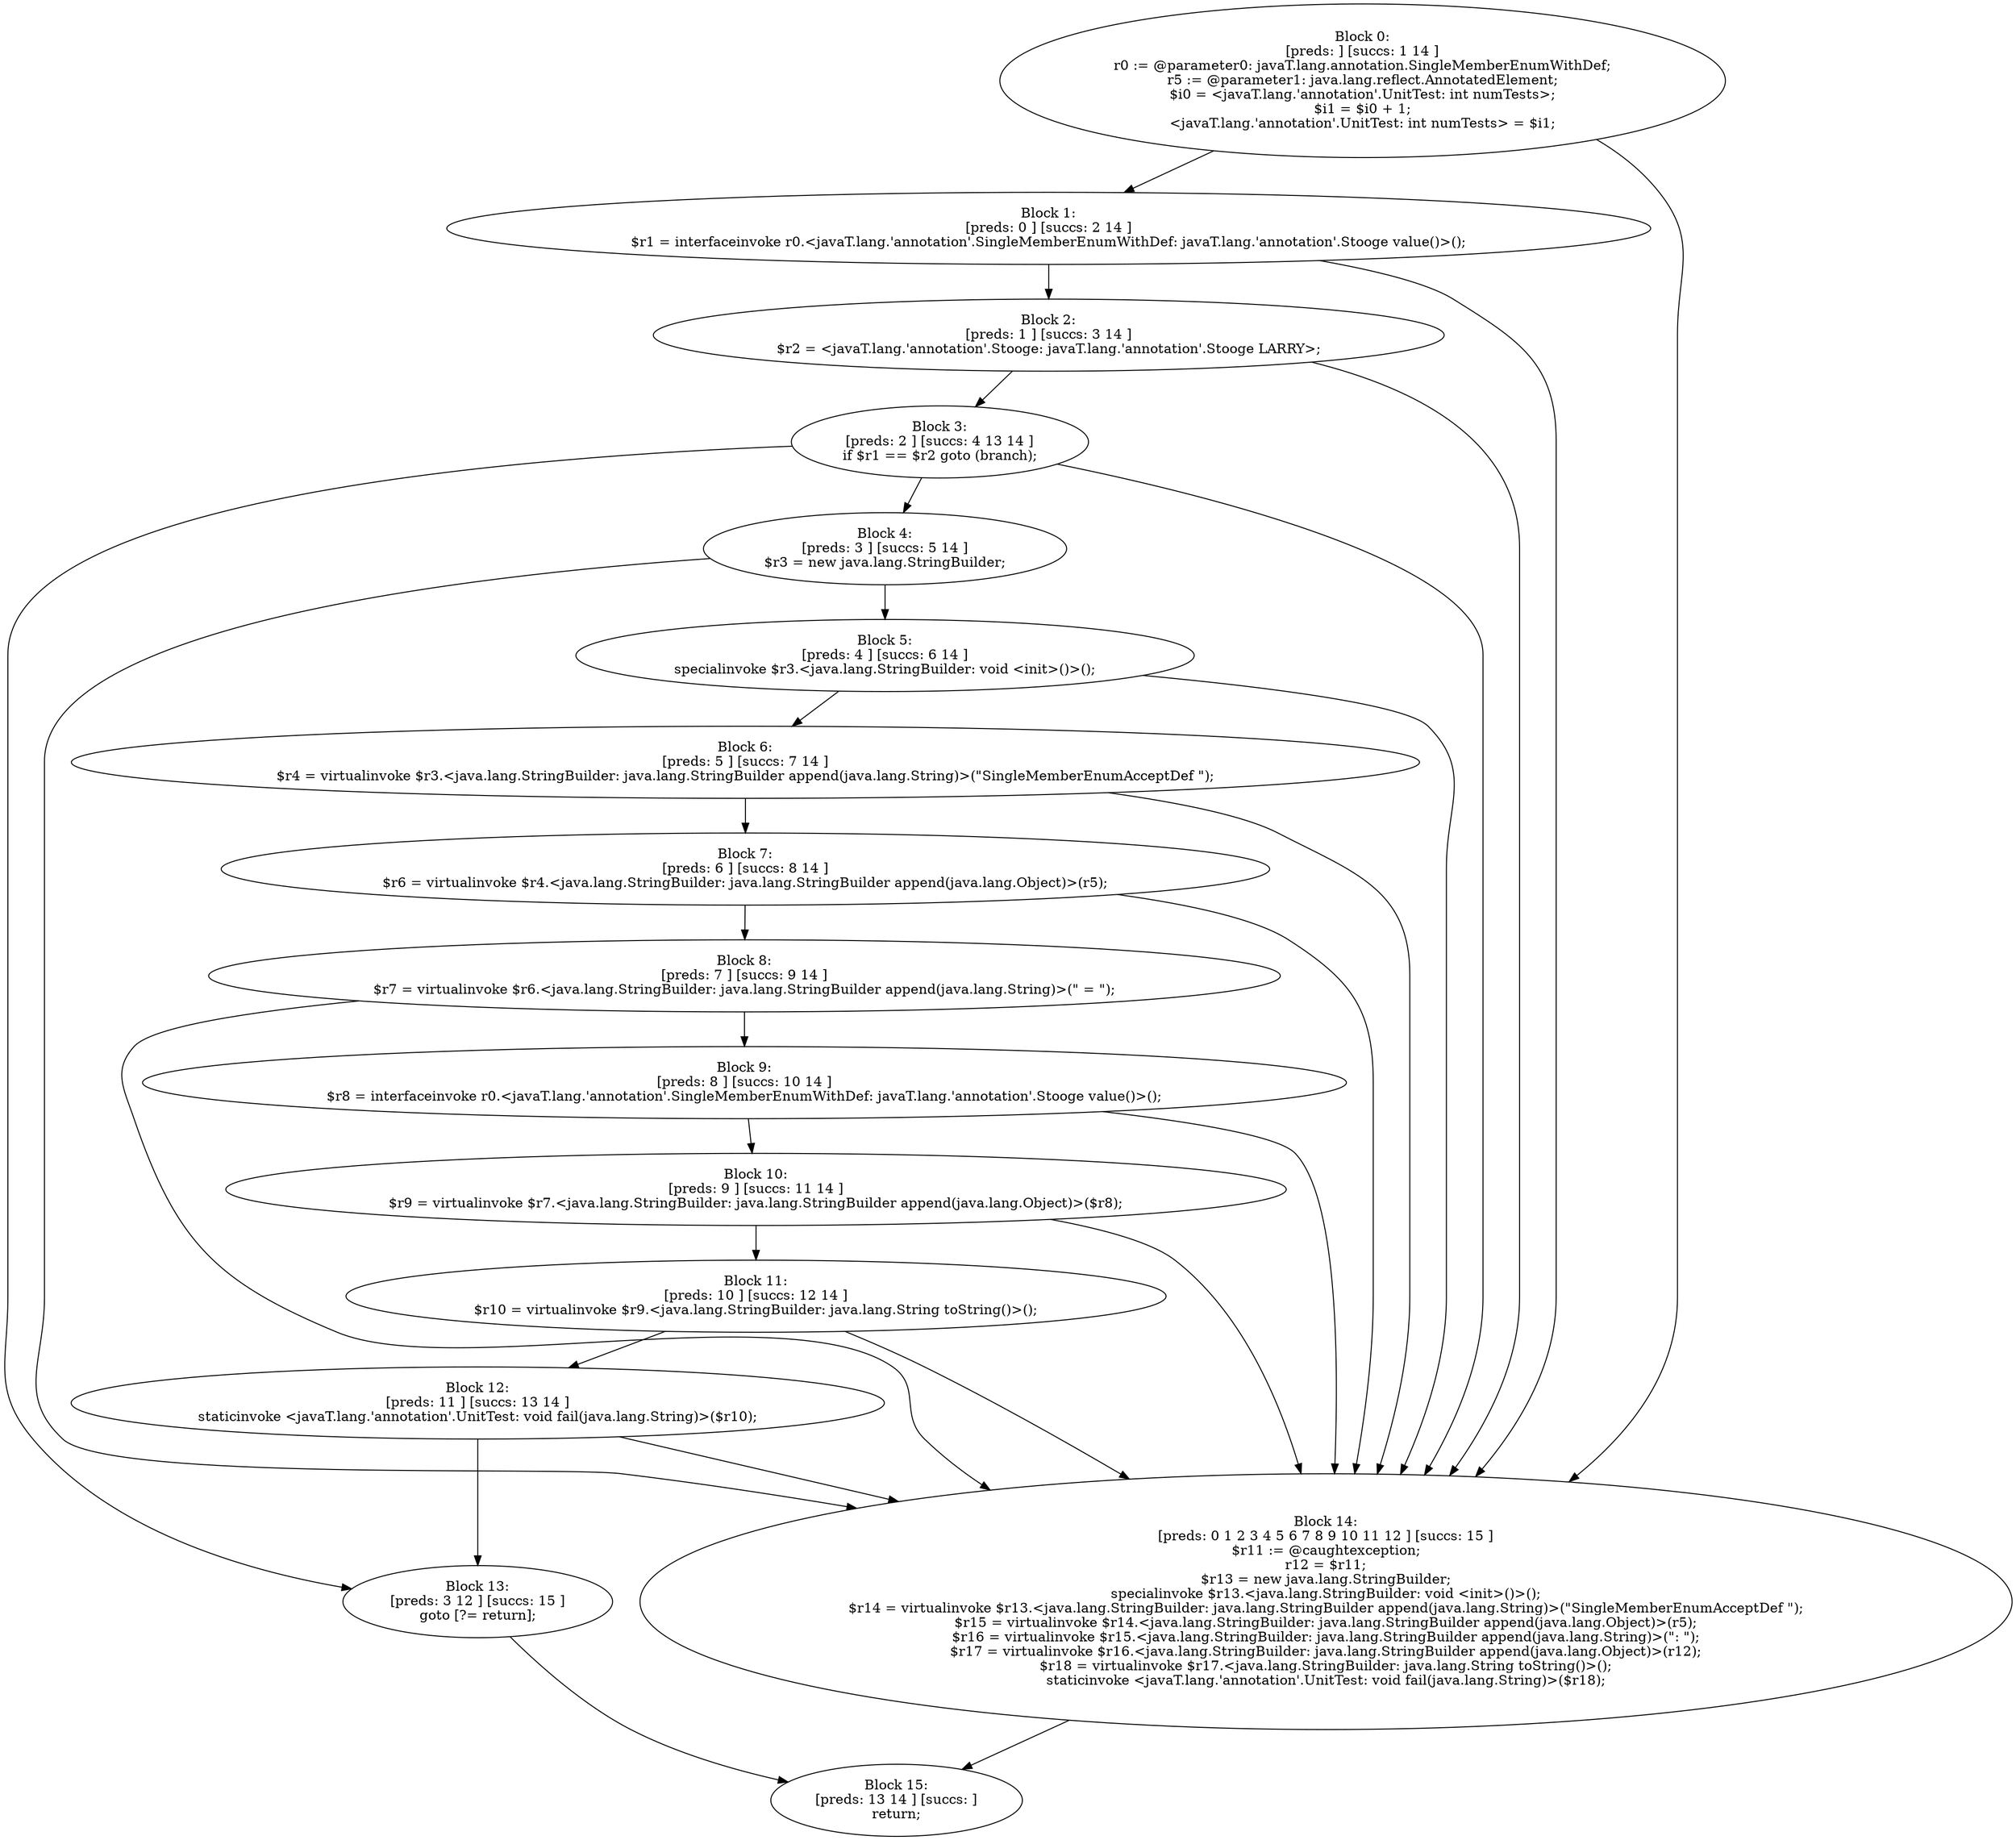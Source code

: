 digraph "unitGraph" {
    "Block 0:
[preds: ] [succs: 1 14 ]
r0 := @parameter0: javaT.lang.annotation.SingleMemberEnumWithDef;
r5 := @parameter1: java.lang.reflect.AnnotatedElement;
$i0 = <javaT.lang.'annotation'.UnitTest: int numTests>;
$i1 = $i0 + 1;
<javaT.lang.'annotation'.UnitTest: int numTests> = $i1;
"
    "Block 1:
[preds: 0 ] [succs: 2 14 ]
$r1 = interfaceinvoke r0.<javaT.lang.'annotation'.SingleMemberEnumWithDef: javaT.lang.'annotation'.Stooge value()>();
"
    "Block 2:
[preds: 1 ] [succs: 3 14 ]
$r2 = <javaT.lang.'annotation'.Stooge: javaT.lang.'annotation'.Stooge LARRY>;
"
    "Block 3:
[preds: 2 ] [succs: 4 13 14 ]
if $r1 == $r2 goto (branch);
"
    "Block 4:
[preds: 3 ] [succs: 5 14 ]
$r3 = new java.lang.StringBuilder;
"
    "Block 5:
[preds: 4 ] [succs: 6 14 ]
specialinvoke $r3.<java.lang.StringBuilder: void <init>()>();
"
    "Block 6:
[preds: 5 ] [succs: 7 14 ]
$r4 = virtualinvoke $r3.<java.lang.StringBuilder: java.lang.StringBuilder append(java.lang.String)>(\"SingleMemberEnumAcceptDef \");
"
    "Block 7:
[preds: 6 ] [succs: 8 14 ]
$r6 = virtualinvoke $r4.<java.lang.StringBuilder: java.lang.StringBuilder append(java.lang.Object)>(r5);
"
    "Block 8:
[preds: 7 ] [succs: 9 14 ]
$r7 = virtualinvoke $r6.<java.lang.StringBuilder: java.lang.StringBuilder append(java.lang.String)>(\" = \");
"
    "Block 9:
[preds: 8 ] [succs: 10 14 ]
$r8 = interfaceinvoke r0.<javaT.lang.'annotation'.SingleMemberEnumWithDef: javaT.lang.'annotation'.Stooge value()>();
"
    "Block 10:
[preds: 9 ] [succs: 11 14 ]
$r9 = virtualinvoke $r7.<java.lang.StringBuilder: java.lang.StringBuilder append(java.lang.Object)>($r8);
"
    "Block 11:
[preds: 10 ] [succs: 12 14 ]
$r10 = virtualinvoke $r9.<java.lang.StringBuilder: java.lang.String toString()>();
"
    "Block 12:
[preds: 11 ] [succs: 13 14 ]
staticinvoke <javaT.lang.'annotation'.UnitTest: void fail(java.lang.String)>($r10);
"
    "Block 13:
[preds: 3 12 ] [succs: 15 ]
goto [?= return];
"
    "Block 14:
[preds: 0 1 2 3 4 5 6 7 8 9 10 11 12 ] [succs: 15 ]
$r11 := @caughtexception;
r12 = $r11;
$r13 = new java.lang.StringBuilder;
specialinvoke $r13.<java.lang.StringBuilder: void <init>()>();
$r14 = virtualinvoke $r13.<java.lang.StringBuilder: java.lang.StringBuilder append(java.lang.String)>(\"SingleMemberEnumAcceptDef \");
$r15 = virtualinvoke $r14.<java.lang.StringBuilder: java.lang.StringBuilder append(java.lang.Object)>(r5);
$r16 = virtualinvoke $r15.<java.lang.StringBuilder: java.lang.StringBuilder append(java.lang.String)>(\": \");
$r17 = virtualinvoke $r16.<java.lang.StringBuilder: java.lang.StringBuilder append(java.lang.Object)>(r12);
$r18 = virtualinvoke $r17.<java.lang.StringBuilder: java.lang.String toString()>();
staticinvoke <javaT.lang.'annotation'.UnitTest: void fail(java.lang.String)>($r18);
"
    "Block 15:
[preds: 13 14 ] [succs: ]
return;
"
    "Block 0:
[preds: ] [succs: 1 14 ]
r0 := @parameter0: javaT.lang.annotation.SingleMemberEnumWithDef;
r5 := @parameter1: java.lang.reflect.AnnotatedElement;
$i0 = <javaT.lang.'annotation'.UnitTest: int numTests>;
$i1 = $i0 + 1;
<javaT.lang.'annotation'.UnitTest: int numTests> = $i1;
"->"Block 1:
[preds: 0 ] [succs: 2 14 ]
$r1 = interfaceinvoke r0.<javaT.lang.'annotation'.SingleMemberEnumWithDef: javaT.lang.'annotation'.Stooge value()>();
";
    "Block 0:
[preds: ] [succs: 1 14 ]
r0 := @parameter0: javaT.lang.annotation.SingleMemberEnumWithDef;
r5 := @parameter1: java.lang.reflect.AnnotatedElement;
$i0 = <javaT.lang.'annotation'.UnitTest: int numTests>;
$i1 = $i0 + 1;
<javaT.lang.'annotation'.UnitTest: int numTests> = $i1;
"->"Block 14:
[preds: 0 1 2 3 4 5 6 7 8 9 10 11 12 ] [succs: 15 ]
$r11 := @caughtexception;
r12 = $r11;
$r13 = new java.lang.StringBuilder;
specialinvoke $r13.<java.lang.StringBuilder: void <init>()>();
$r14 = virtualinvoke $r13.<java.lang.StringBuilder: java.lang.StringBuilder append(java.lang.String)>(\"SingleMemberEnumAcceptDef \");
$r15 = virtualinvoke $r14.<java.lang.StringBuilder: java.lang.StringBuilder append(java.lang.Object)>(r5);
$r16 = virtualinvoke $r15.<java.lang.StringBuilder: java.lang.StringBuilder append(java.lang.String)>(\": \");
$r17 = virtualinvoke $r16.<java.lang.StringBuilder: java.lang.StringBuilder append(java.lang.Object)>(r12);
$r18 = virtualinvoke $r17.<java.lang.StringBuilder: java.lang.String toString()>();
staticinvoke <javaT.lang.'annotation'.UnitTest: void fail(java.lang.String)>($r18);
";
    "Block 1:
[preds: 0 ] [succs: 2 14 ]
$r1 = interfaceinvoke r0.<javaT.lang.'annotation'.SingleMemberEnumWithDef: javaT.lang.'annotation'.Stooge value()>();
"->"Block 2:
[preds: 1 ] [succs: 3 14 ]
$r2 = <javaT.lang.'annotation'.Stooge: javaT.lang.'annotation'.Stooge LARRY>;
";
    "Block 1:
[preds: 0 ] [succs: 2 14 ]
$r1 = interfaceinvoke r0.<javaT.lang.'annotation'.SingleMemberEnumWithDef: javaT.lang.'annotation'.Stooge value()>();
"->"Block 14:
[preds: 0 1 2 3 4 5 6 7 8 9 10 11 12 ] [succs: 15 ]
$r11 := @caughtexception;
r12 = $r11;
$r13 = new java.lang.StringBuilder;
specialinvoke $r13.<java.lang.StringBuilder: void <init>()>();
$r14 = virtualinvoke $r13.<java.lang.StringBuilder: java.lang.StringBuilder append(java.lang.String)>(\"SingleMemberEnumAcceptDef \");
$r15 = virtualinvoke $r14.<java.lang.StringBuilder: java.lang.StringBuilder append(java.lang.Object)>(r5);
$r16 = virtualinvoke $r15.<java.lang.StringBuilder: java.lang.StringBuilder append(java.lang.String)>(\": \");
$r17 = virtualinvoke $r16.<java.lang.StringBuilder: java.lang.StringBuilder append(java.lang.Object)>(r12);
$r18 = virtualinvoke $r17.<java.lang.StringBuilder: java.lang.String toString()>();
staticinvoke <javaT.lang.'annotation'.UnitTest: void fail(java.lang.String)>($r18);
";
    "Block 2:
[preds: 1 ] [succs: 3 14 ]
$r2 = <javaT.lang.'annotation'.Stooge: javaT.lang.'annotation'.Stooge LARRY>;
"->"Block 3:
[preds: 2 ] [succs: 4 13 14 ]
if $r1 == $r2 goto (branch);
";
    "Block 2:
[preds: 1 ] [succs: 3 14 ]
$r2 = <javaT.lang.'annotation'.Stooge: javaT.lang.'annotation'.Stooge LARRY>;
"->"Block 14:
[preds: 0 1 2 3 4 5 6 7 8 9 10 11 12 ] [succs: 15 ]
$r11 := @caughtexception;
r12 = $r11;
$r13 = new java.lang.StringBuilder;
specialinvoke $r13.<java.lang.StringBuilder: void <init>()>();
$r14 = virtualinvoke $r13.<java.lang.StringBuilder: java.lang.StringBuilder append(java.lang.String)>(\"SingleMemberEnumAcceptDef \");
$r15 = virtualinvoke $r14.<java.lang.StringBuilder: java.lang.StringBuilder append(java.lang.Object)>(r5);
$r16 = virtualinvoke $r15.<java.lang.StringBuilder: java.lang.StringBuilder append(java.lang.String)>(\": \");
$r17 = virtualinvoke $r16.<java.lang.StringBuilder: java.lang.StringBuilder append(java.lang.Object)>(r12);
$r18 = virtualinvoke $r17.<java.lang.StringBuilder: java.lang.String toString()>();
staticinvoke <javaT.lang.'annotation'.UnitTest: void fail(java.lang.String)>($r18);
";
    "Block 3:
[preds: 2 ] [succs: 4 13 14 ]
if $r1 == $r2 goto (branch);
"->"Block 4:
[preds: 3 ] [succs: 5 14 ]
$r3 = new java.lang.StringBuilder;
";
    "Block 3:
[preds: 2 ] [succs: 4 13 14 ]
if $r1 == $r2 goto (branch);
"->"Block 13:
[preds: 3 12 ] [succs: 15 ]
goto [?= return];
";
    "Block 3:
[preds: 2 ] [succs: 4 13 14 ]
if $r1 == $r2 goto (branch);
"->"Block 14:
[preds: 0 1 2 3 4 5 6 7 8 9 10 11 12 ] [succs: 15 ]
$r11 := @caughtexception;
r12 = $r11;
$r13 = new java.lang.StringBuilder;
specialinvoke $r13.<java.lang.StringBuilder: void <init>()>();
$r14 = virtualinvoke $r13.<java.lang.StringBuilder: java.lang.StringBuilder append(java.lang.String)>(\"SingleMemberEnumAcceptDef \");
$r15 = virtualinvoke $r14.<java.lang.StringBuilder: java.lang.StringBuilder append(java.lang.Object)>(r5);
$r16 = virtualinvoke $r15.<java.lang.StringBuilder: java.lang.StringBuilder append(java.lang.String)>(\": \");
$r17 = virtualinvoke $r16.<java.lang.StringBuilder: java.lang.StringBuilder append(java.lang.Object)>(r12);
$r18 = virtualinvoke $r17.<java.lang.StringBuilder: java.lang.String toString()>();
staticinvoke <javaT.lang.'annotation'.UnitTest: void fail(java.lang.String)>($r18);
";
    "Block 4:
[preds: 3 ] [succs: 5 14 ]
$r3 = new java.lang.StringBuilder;
"->"Block 5:
[preds: 4 ] [succs: 6 14 ]
specialinvoke $r3.<java.lang.StringBuilder: void <init>()>();
";
    "Block 4:
[preds: 3 ] [succs: 5 14 ]
$r3 = new java.lang.StringBuilder;
"->"Block 14:
[preds: 0 1 2 3 4 5 6 7 8 9 10 11 12 ] [succs: 15 ]
$r11 := @caughtexception;
r12 = $r11;
$r13 = new java.lang.StringBuilder;
specialinvoke $r13.<java.lang.StringBuilder: void <init>()>();
$r14 = virtualinvoke $r13.<java.lang.StringBuilder: java.lang.StringBuilder append(java.lang.String)>(\"SingleMemberEnumAcceptDef \");
$r15 = virtualinvoke $r14.<java.lang.StringBuilder: java.lang.StringBuilder append(java.lang.Object)>(r5);
$r16 = virtualinvoke $r15.<java.lang.StringBuilder: java.lang.StringBuilder append(java.lang.String)>(\": \");
$r17 = virtualinvoke $r16.<java.lang.StringBuilder: java.lang.StringBuilder append(java.lang.Object)>(r12);
$r18 = virtualinvoke $r17.<java.lang.StringBuilder: java.lang.String toString()>();
staticinvoke <javaT.lang.'annotation'.UnitTest: void fail(java.lang.String)>($r18);
";
    "Block 5:
[preds: 4 ] [succs: 6 14 ]
specialinvoke $r3.<java.lang.StringBuilder: void <init>()>();
"->"Block 6:
[preds: 5 ] [succs: 7 14 ]
$r4 = virtualinvoke $r3.<java.lang.StringBuilder: java.lang.StringBuilder append(java.lang.String)>(\"SingleMemberEnumAcceptDef \");
";
    "Block 5:
[preds: 4 ] [succs: 6 14 ]
specialinvoke $r3.<java.lang.StringBuilder: void <init>()>();
"->"Block 14:
[preds: 0 1 2 3 4 5 6 7 8 9 10 11 12 ] [succs: 15 ]
$r11 := @caughtexception;
r12 = $r11;
$r13 = new java.lang.StringBuilder;
specialinvoke $r13.<java.lang.StringBuilder: void <init>()>();
$r14 = virtualinvoke $r13.<java.lang.StringBuilder: java.lang.StringBuilder append(java.lang.String)>(\"SingleMemberEnumAcceptDef \");
$r15 = virtualinvoke $r14.<java.lang.StringBuilder: java.lang.StringBuilder append(java.lang.Object)>(r5);
$r16 = virtualinvoke $r15.<java.lang.StringBuilder: java.lang.StringBuilder append(java.lang.String)>(\": \");
$r17 = virtualinvoke $r16.<java.lang.StringBuilder: java.lang.StringBuilder append(java.lang.Object)>(r12);
$r18 = virtualinvoke $r17.<java.lang.StringBuilder: java.lang.String toString()>();
staticinvoke <javaT.lang.'annotation'.UnitTest: void fail(java.lang.String)>($r18);
";
    "Block 6:
[preds: 5 ] [succs: 7 14 ]
$r4 = virtualinvoke $r3.<java.lang.StringBuilder: java.lang.StringBuilder append(java.lang.String)>(\"SingleMemberEnumAcceptDef \");
"->"Block 7:
[preds: 6 ] [succs: 8 14 ]
$r6 = virtualinvoke $r4.<java.lang.StringBuilder: java.lang.StringBuilder append(java.lang.Object)>(r5);
";
    "Block 6:
[preds: 5 ] [succs: 7 14 ]
$r4 = virtualinvoke $r3.<java.lang.StringBuilder: java.lang.StringBuilder append(java.lang.String)>(\"SingleMemberEnumAcceptDef \");
"->"Block 14:
[preds: 0 1 2 3 4 5 6 7 8 9 10 11 12 ] [succs: 15 ]
$r11 := @caughtexception;
r12 = $r11;
$r13 = new java.lang.StringBuilder;
specialinvoke $r13.<java.lang.StringBuilder: void <init>()>();
$r14 = virtualinvoke $r13.<java.lang.StringBuilder: java.lang.StringBuilder append(java.lang.String)>(\"SingleMemberEnumAcceptDef \");
$r15 = virtualinvoke $r14.<java.lang.StringBuilder: java.lang.StringBuilder append(java.lang.Object)>(r5);
$r16 = virtualinvoke $r15.<java.lang.StringBuilder: java.lang.StringBuilder append(java.lang.String)>(\": \");
$r17 = virtualinvoke $r16.<java.lang.StringBuilder: java.lang.StringBuilder append(java.lang.Object)>(r12);
$r18 = virtualinvoke $r17.<java.lang.StringBuilder: java.lang.String toString()>();
staticinvoke <javaT.lang.'annotation'.UnitTest: void fail(java.lang.String)>($r18);
";
    "Block 7:
[preds: 6 ] [succs: 8 14 ]
$r6 = virtualinvoke $r4.<java.lang.StringBuilder: java.lang.StringBuilder append(java.lang.Object)>(r5);
"->"Block 8:
[preds: 7 ] [succs: 9 14 ]
$r7 = virtualinvoke $r6.<java.lang.StringBuilder: java.lang.StringBuilder append(java.lang.String)>(\" = \");
";
    "Block 7:
[preds: 6 ] [succs: 8 14 ]
$r6 = virtualinvoke $r4.<java.lang.StringBuilder: java.lang.StringBuilder append(java.lang.Object)>(r5);
"->"Block 14:
[preds: 0 1 2 3 4 5 6 7 8 9 10 11 12 ] [succs: 15 ]
$r11 := @caughtexception;
r12 = $r11;
$r13 = new java.lang.StringBuilder;
specialinvoke $r13.<java.lang.StringBuilder: void <init>()>();
$r14 = virtualinvoke $r13.<java.lang.StringBuilder: java.lang.StringBuilder append(java.lang.String)>(\"SingleMemberEnumAcceptDef \");
$r15 = virtualinvoke $r14.<java.lang.StringBuilder: java.lang.StringBuilder append(java.lang.Object)>(r5);
$r16 = virtualinvoke $r15.<java.lang.StringBuilder: java.lang.StringBuilder append(java.lang.String)>(\": \");
$r17 = virtualinvoke $r16.<java.lang.StringBuilder: java.lang.StringBuilder append(java.lang.Object)>(r12);
$r18 = virtualinvoke $r17.<java.lang.StringBuilder: java.lang.String toString()>();
staticinvoke <javaT.lang.'annotation'.UnitTest: void fail(java.lang.String)>($r18);
";
    "Block 8:
[preds: 7 ] [succs: 9 14 ]
$r7 = virtualinvoke $r6.<java.lang.StringBuilder: java.lang.StringBuilder append(java.lang.String)>(\" = \");
"->"Block 9:
[preds: 8 ] [succs: 10 14 ]
$r8 = interfaceinvoke r0.<javaT.lang.'annotation'.SingleMemberEnumWithDef: javaT.lang.'annotation'.Stooge value()>();
";
    "Block 8:
[preds: 7 ] [succs: 9 14 ]
$r7 = virtualinvoke $r6.<java.lang.StringBuilder: java.lang.StringBuilder append(java.lang.String)>(\" = \");
"->"Block 14:
[preds: 0 1 2 3 4 5 6 7 8 9 10 11 12 ] [succs: 15 ]
$r11 := @caughtexception;
r12 = $r11;
$r13 = new java.lang.StringBuilder;
specialinvoke $r13.<java.lang.StringBuilder: void <init>()>();
$r14 = virtualinvoke $r13.<java.lang.StringBuilder: java.lang.StringBuilder append(java.lang.String)>(\"SingleMemberEnumAcceptDef \");
$r15 = virtualinvoke $r14.<java.lang.StringBuilder: java.lang.StringBuilder append(java.lang.Object)>(r5);
$r16 = virtualinvoke $r15.<java.lang.StringBuilder: java.lang.StringBuilder append(java.lang.String)>(\": \");
$r17 = virtualinvoke $r16.<java.lang.StringBuilder: java.lang.StringBuilder append(java.lang.Object)>(r12);
$r18 = virtualinvoke $r17.<java.lang.StringBuilder: java.lang.String toString()>();
staticinvoke <javaT.lang.'annotation'.UnitTest: void fail(java.lang.String)>($r18);
";
    "Block 9:
[preds: 8 ] [succs: 10 14 ]
$r8 = interfaceinvoke r0.<javaT.lang.'annotation'.SingleMemberEnumWithDef: javaT.lang.'annotation'.Stooge value()>();
"->"Block 10:
[preds: 9 ] [succs: 11 14 ]
$r9 = virtualinvoke $r7.<java.lang.StringBuilder: java.lang.StringBuilder append(java.lang.Object)>($r8);
";
    "Block 9:
[preds: 8 ] [succs: 10 14 ]
$r8 = interfaceinvoke r0.<javaT.lang.'annotation'.SingleMemberEnumWithDef: javaT.lang.'annotation'.Stooge value()>();
"->"Block 14:
[preds: 0 1 2 3 4 5 6 7 8 9 10 11 12 ] [succs: 15 ]
$r11 := @caughtexception;
r12 = $r11;
$r13 = new java.lang.StringBuilder;
specialinvoke $r13.<java.lang.StringBuilder: void <init>()>();
$r14 = virtualinvoke $r13.<java.lang.StringBuilder: java.lang.StringBuilder append(java.lang.String)>(\"SingleMemberEnumAcceptDef \");
$r15 = virtualinvoke $r14.<java.lang.StringBuilder: java.lang.StringBuilder append(java.lang.Object)>(r5);
$r16 = virtualinvoke $r15.<java.lang.StringBuilder: java.lang.StringBuilder append(java.lang.String)>(\": \");
$r17 = virtualinvoke $r16.<java.lang.StringBuilder: java.lang.StringBuilder append(java.lang.Object)>(r12);
$r18 = virtualinvoke $r17.<java.lang.StringBuilder: java.lang.String toString()>();
staticinvoke <javaT.lang.'annotation'.UnitTest: void fail(java.lang.String)>($r18);
";
    "Block 10:
[preds: 9 ] [succs: 11 14 ]
$r9 = virtualinvoke $r7.<java.lang.StringBuilder: java.lang.StringBuilder append(java.lang.Object)>($r8);
"->"Block 11:
[preds: 10 ] [succs: 12 14 ]
$r10 = virtualinvoke $r9.<java.lang.StringBuilder: java.lang.String toString()>();
";
    "Block 10:
[preds: 9 ] [succs: 11 14 ]
$r9 = virtualinvoke $r7.<java.lang.StringBuilder: java.lang.StringBuilder append(java.lang.Object)>($r8);
"->"Block 14:
[preds: 0 1 2 3 4 5 6 7 8 9 10 11 12 ] [succs: 15 ]
$r11 := @caughtexception;
r12 = $r11;
$r13 = new java.lang.StringBuilder;
specialinvoke $r13.<java.lang.StringBuilder: void <init>()>();
$r14 = virtualinvoke $r13.<java.lang.StringBuilder: java.lang.StringBuilder append(java.lang.String)>(\"SingleMemberEnumAcceptDef \");
$r15 = virtualinvoke $r14.<java.lang.StringBuilder: java.lang.StringBuilder append(java.lang.Object)>(r5);
$r16 = virtualinvoke $r15.<java.lang.StringBuilder: java.lang.StringBuilder append(java.lang.String)>(\": \");
$r17 = virtualinvoke $r16.<java.lang.StringBuilder: java.lang.StringBuilder append(java.lang.Object)>(r12);
$r18 = virtualinvoke $r17.<java.lang.StringBuilder: java.lang.String toString()>();
staticinvoke <javaT.lang.'annotation'.UnitTest: void fail(java.lang.String)>($r18);
";
    "Block 11:
[preds: 10 ] [succs: 12 14 ]
$r10 = virtualinvoke $r9.<java.lang.StringBuilder: java.lang.String toString()>();
"->"Block 12:
[preds: 11 ] [succs: 13 14 ]
staticinvoke <javaT.lang.'annotation'.UnitTest: void fail(java.lang.String)>($r10);
";
    "Block 11:
[preds: 10 ] [succs: 12 14 ]
$r10 = virtualinvoke $r9.<java.lang.StringBuilder: java.lang.String toString()>();
"->"Block 14:
[preds: 0 1 2 3 4 5 6 7 8 9 10 11 12 ] [succs: 15 ]
$r11 := @caughtexception;
r12 = $r11;
$r13 = new java.lang.StringBuilder;
specialinvoke $r13.<java.lang.StringBuilder: void <init>()>();
$r14 = virtualinvoke $r13.<java.lang.StringBuilder: java.lang.StringBuilder append(java.lang.String)>(\"SingleMemberEnumAcceptDef \");
$r15 = virtualinvoke $r14.<java.lang.StringBuilder: java.lang.StringBuilder append(java.lang.Object)>(r5);
$r16 = virtualinvoke $r15.<java.lang.StringBuilder: java.lang.StringBuilder append(java.lang.String)>(\": \");
$r17 = virtualinvoke $r16.<java.lang.StringBuilder: java.lang.StringBuilder append(java.lang.Object)>(r12);
$r18 = virtualinvoke $r17.<java.lang.StringBuilder: java.lang.String toString()>();
staticinvoke <javaT.lang.'annotation'.UnitTest: void fail(java.lang.String)>($r18);
";
    "Block 12:
[preds: 11 ] [succs: 13 14 ]
staticinvoke <javaT.lang.'annotation'.UnitTest: void fail(java.lang.String)>($r10);
"->"Block 13:
[preds: 3 12 ] [succs: 15 ]
goto [?= return];
";
    "Block 12:
[preds: 11 ] [succs: 13 14 ]
staticinvoke <javaT.lang.'annotation'.UnitTest: void fail(java.lang.String)>($r10);
"->"Block 14:
[preds: 0 1 2 3 4 5 6 7 8 9 10 11 12 ] [succs: 15 ]
$r11 := @caughtexception;
r12 = $r11;
$r13 = new java.lang.StringBuilder;
specialinvoke $r13.<java.lang.StringBuilder: void <init>()>();
$r14 = virtualinvoke $r13.<java.lang.StringBuilder: java.lang.StringBuilder append(java.lang.String)>(\"SingleMemberEnumAcceptDef \");
$r15 = virtualinvoke $r14.<java.lang.StringBuilder: java.lang.StringBuilder append(java.lang.Object)>(r5);
$r16 = virtualinvoke $r15.<java.lang.StringBuilder: java.lang.StringBuilder append(java.lang.String)>(\": \");
$r17 = virtualinvoke $r16.<java.lang.StringBuilder: java.lang.StringBuilder append(java.lang.Object)>(r12);
$r18 = virtualinvoke $r17.<java.lang.StringBuilder: java.lang.String toString()>();
staticinvoke <javaT.lang.'annotation'.UnitTest: void fail(java.lang.String)>($r18);
";
    "Block 13:
[preds: 3 12 ] [succs: 15 ]
goto [?= return];
"->"Block 15:
[preds: 13 14 ] [succs: ]
return;
";
    "Block 14:
[preds: 0 1 2 3 4 5 6 7 8 9 10 11 12 ] [succs: 15 ]
$r11 := @caughtexception;
r12 = $r11;
$r13 = new java.lang.StringBuilder;
specialinvoke $r13.<java.lang.StringBuilder: void <init>()>();
$r14 = virtualinvoke $r13.<java.lang.StringBuilder: java.lang.StringBuilder append(java.lang.String)>(\"SingleMemberEnumAcceptDef \");
$r15 = virtualinvoke $r14.<java.lang.StringBuilder: java.lang.StringBuilder append(java.lang.Object)>(r5);
$r16 = virtualinvoke $r15.<java.lang.StringBuilder: java.lang.StringBuilder append(java.lang.String)>(\": \");
$r17 = virtualinvoke $r16.<java.lang.StringBuilder: java.lang.StringBuilder append(java.lang.Object)>(r12);
$r18 = virtualinvoke $r17.<java.lang.StringBuilder: java.lang.String toString()>();
staticinvoke <javaT.lang.'annotation'.UnitTest: void fail(java.lang.String)>($r18);
"->"Block 15:
[preds: 13 14 ] [succs: ]
return;
";
}
